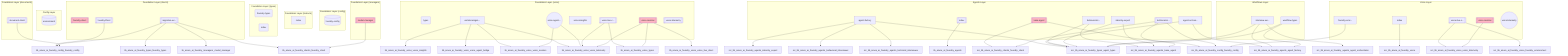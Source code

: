 flowchart TB
  subgraph cluster_0["Foundation Layer (clients)"]
    lib_azure_ai_foundry_clients_foundry_client_ts[["foundry-client"]]
    style lib_azure_ai_foundry_clients_foundry_client_ts fill:#FFB6C1
    lib_azure_ai_foundry_clients_foundryClient_ts[["foundryClient"]]
    lib_azure_ai_foundry_clients_migration_wrapper_ts[["migration-wr..."]]
  end
  subgraph cluster_1["Foundation Layer (config)"]
    lib_azure_ai_foundry_config_foundry_config_ts[("foundry-config")]
  end
  subgraph cluster_2["Foundation Layer (documents)"]
    lib_azure_ai_foundry_documents_document_client_ts[["document-client"]]
  end
  subgraph cluster_3["Foundation Layer (index.ts)"]
    lib_azure_ai_foundry_index_ts["index"]
  end
  subgraph cluster_4["Foundation Layer (managers)"]
    lib_azure_ai_foundry_managers_model_manager_ts[["model-manager"]]
    style lib_azure_ai_foundry_managers_model_manager_ts fill:#FFB6C1
  end
  subgraph cluster_5["Foundation Layer (types)"]
    lib_azure_ai_foundry_types_foundry_types_ts("foundry-types")
    lib_azure_ai_foundry_types_index_ts("index")
  end
  subgraph cluster_6["Foundation Layer (voice)"]
    lib_azure_ai_foundry_voice_types_ts("types")
    lib_azure_ai_foundry_voice_useVoiceAgentBridge_ts["useVoiceAgen..."]
    lib_azure_ai_foundry_voice_voice_agent_bridge_ts(("voice-agent-..."))
    lib_azure_ai_foundry_voice_voice_insights_ts["voice-insights"]
    lib_azure_ai_foundry_voice_voice_live_client_ts[["voice-live-c..."]]
    lib_azure_ai_foundry_voice_voice_session_ts[["voice-session"]]
    style lib_azure_ai_foundry_voice_voice_session_ts fill:#FFB6C1
    lib_azure_ai_foundry_voice_voice_telemetry_ts[["voice-telemetry"]]
  end
  subgraph cluster_7["Agents Layer"]
    src_lib_azure_ai_foundry_agents_agent_factory_ts["agent-factory"]
    src_lib_azure_ai_foundry_agents_agent_orchestrator_ts["agent-orches..."]
    src_lib_azure_ai_foundry_agents_base_agent_ts[["base-agent"]]
    style src_lib_azure_ai_foundry_agents_base_agent_ts fill:#FFB6C1
    src_lib_azure_ai_foundry_agents_behavioral_interviewer_ts["behavioral-i..."]
    src_lib_azure_ai_foundry_agents_index_ts[["index"]]
    src_lib_azure_ai_foundry_agents_industry_expert_ts["industry-expert"]
    src_lib_azure_ai_foundry_agents_technical_interviewer_ts[["technical-in..."]]
  end
  subgraph cluster_8["Config Layer"]
    src_lib_azure_ai_foundry_config_environment_ts[("environment")]
  end
  subgraph cluster_9["Voice Layer"]
    src_lib_azure_ai_foundry_voice_foundry_environment_ts["foundry-envi..."]
    src_lib_azure_ai_foundry_voice_index_ts["index"]
    src_lib_azure_ai_foundry_voice_voice_live_client_ts[["voice-live-c..."]]
    src_lib_azure_ai_foundry_voice_voice_session_ts[["voice-session"]]
    style src_lib_azure_ai_foundry_voice_voice_session_ts fill:#FFB6C1
    src_lib_azure_ai_foundry_voice_voice_telemetry_ts(("voice-telemetry"))
  end
  subgraph cluster_10["Workflows Layer"]
    src_lib_azure_ai_foundry_workflows_interview_workflow_ts["interview-wo..."]
    src_lib_azure_ai_foundry_workflows_workflow_types_ts("workflow-types")
  end
  lib_azure_ai_foundry_clients_foundryClient_ts --> lib_azure_ai_foundry_config_foundry_config
  lib_azure_ai_foundry_clients_migration_wrapper_ts --> lib_azure_ai_foundry_clients_foundry_client
  lib_azure_ai_foundry_clients_migration_wrapper_ts --> lib_azure_ai_foundry_managers_model_manager
  lib_azure_ai_foundry_clients_migration_wrapper_ts --> lib_azure_ai_foundry_config_foundry_config
  lib_azure_ai_foundry_clients_migration_wrapper_ts --> lib_azure_ai_foundry_types_foundry_types
  lib_azure_ai_foundry_documents_document_client_ts --> lib_azure_ai_foundry_config_foundry_config
  lib_azure_ai_foundry_managers_model_manager_ts --> lib_azure_ai_foundry_clients_foundry_client
  lib_azure_ai_foundry_voice_useVoiceAgentBridge_ts --> lib_azure_ai_foundry_voice_voice_agent_bridge
  lib_azure_ai_foundry_voice_useVoiceAgentBridge_ts --> lib_azure_ai_foundry_voice_voice_session
  lib_azure_ai_foundry_voice_useVoiceAgentBridge_ts --> lib_azure_ai_foundry_voice_voice_telemetry
  lib_azure_ai_foundry_voice_useVoiceAgentBridge_ts --> lib_azure_ai_foundry_voice_voice_insights
  lib_azure_ai_foundry_voice_voice_agent_bridge_ts --> lib_azure_ai_foundry_voice_voice_session
  lib_azure_ai_foundry_voice_voice_agent_bridge_ts --> lib_azure_ai_foundry_voice_voice_telemetry
  lib_azure_ai_foundry_voice_voice_live_client_ts --> lib_azure_ai_foundry_voice_types
  lib_azure_ai_foundry_voice_voice_live_client_ts --> lib_azure_ai_foundry_voice_voice_telemetry
  lib_azure_ai_foundry_voice_voice_session_ts --> lib_azure_ai_foundry_voice_voice_live_client
  lib_azure_ai_foundry_voice_voice_session_ts --> lib_azure_ai_foundry_voice_types
  lib_azure_ai_foundry_voice_voice_session_ts --> lib_azure_ai_foundry_voice_voice_telemetry
  src_lib_azure_ai_foundry_agents_agent_factory_ts --> src_lib_azure_ai_foundry_types_agent_types
  src_lib_azure_ai_foundry_agents_agent_factory_ts --> src_lib_azure_ai_foundry_agents_technical_interviewer
  src_lib_azure_ai_foundry_agents_agent_factory_ts --> src_lib_azure_ai_foundry_agents_behavioral_interviewer
  src_lib_azure_ai_foundry_agents_agent_factory_ts --> src_lib_azure_ai_foundry_agents_industry_expert
  src_lib_azure_ai_foundry_agents_agent_orchestrator_ts --> src_lib_azure_ai_foundry_types_agent_types
  src_lib_azure_ai_foundry_agents_agent_orchestrator_ts --> src_lib_azure_ai_foundry_agents_agent_factory
  src_lib_azure_ai_foundry_agents_base_agent_ts --> src_lib_azure_ai_foundry_clients_foundry_client
  src_lib_azure_ai_foundry_agents_base_agent_ts --> src_lib_azure_ai_foundry_config_foundry_config
  src_lib_azure_ai_foundry_agents_behavioral_interviewer_ts --> src_lib_azure_ai_foundry_agents_base_agent
  src_lib_azure_ai_foundry_agents_behavioral_interviewer_ts --> src_lib_azure_ai_foundry_types_agent_types
  src_lib_azure_ai_foundry_agents_index_ts --> lib_azure_ai_foundry_agents
  src_lib_azure_ai_foundry_agents_industry_expert_ts --> src_lib_azure_ai_foundry_agents_base_agent
  src_lib_azure_ai_foundry_agents_industry_expert_ts --> src_lib_azure_ai_foundry_types_agent_types
  src_lib_azure_ai_foundry_agents_technical_interviewer_ts --> src_lib_azure_ai_foundry_agents_base_agent
  src_lib_azure_ai_foundry_agents_technical_interviewer_ts --> src_lib_azure_ai_foundry_clients_foundry_client
  src_lib_azure_ai_foundry_agents_technical_interviewer_ts --> src_lib_azure_ai_foundry_config_foundry_config
  src_lib_azure_ai_foundry_voice_foundry_environment_ts --> src_lib_azure_ai_foundry_config_foundry_config
  src_lib_azure_ai_foundry_voice_index_ts --> src_lib_azure_ai_foundry_voice
  src_lib_azure_ai_foundry_voice_voice_live_client_ts --> src_lib_azure_ai_foundry_voice_foundry_environment
  src_lib_azure_ai_foundry_voice_voice_live_client_ts --> src_lib_azure_ai_foundry_voice_voice_telemetry
  src_lib_azure_ai_foundry_voice_voice_session_ts --> src_lib_azure_ai_foundry_voice_voice_telemetry
  src_lib_azure_ai_foundry_workflows_interview_workflow_ts --> src_lib_azure_ai_foundry_agents_agent_factory
  src_lib_azure_ai_foundry_workflows_interview_workflow_ts --> src_lib_azure_ai_foundry_agents_agent_orchestrator
  src_lib_azure_ai_foundry_workflows_interview_workflow_ts --> src_lib_azure_ai_foundry_types_agent_types
  src_lib_azure_ai_foundry_workflows_workflow_types_ts --> src_lib_azure_ai_foundry_types_agent_types
  src_lib_azure_ai_foundry_workflows_workflow_types_ts --> src_lib_azure_ai_foundry_agents_agent_factory